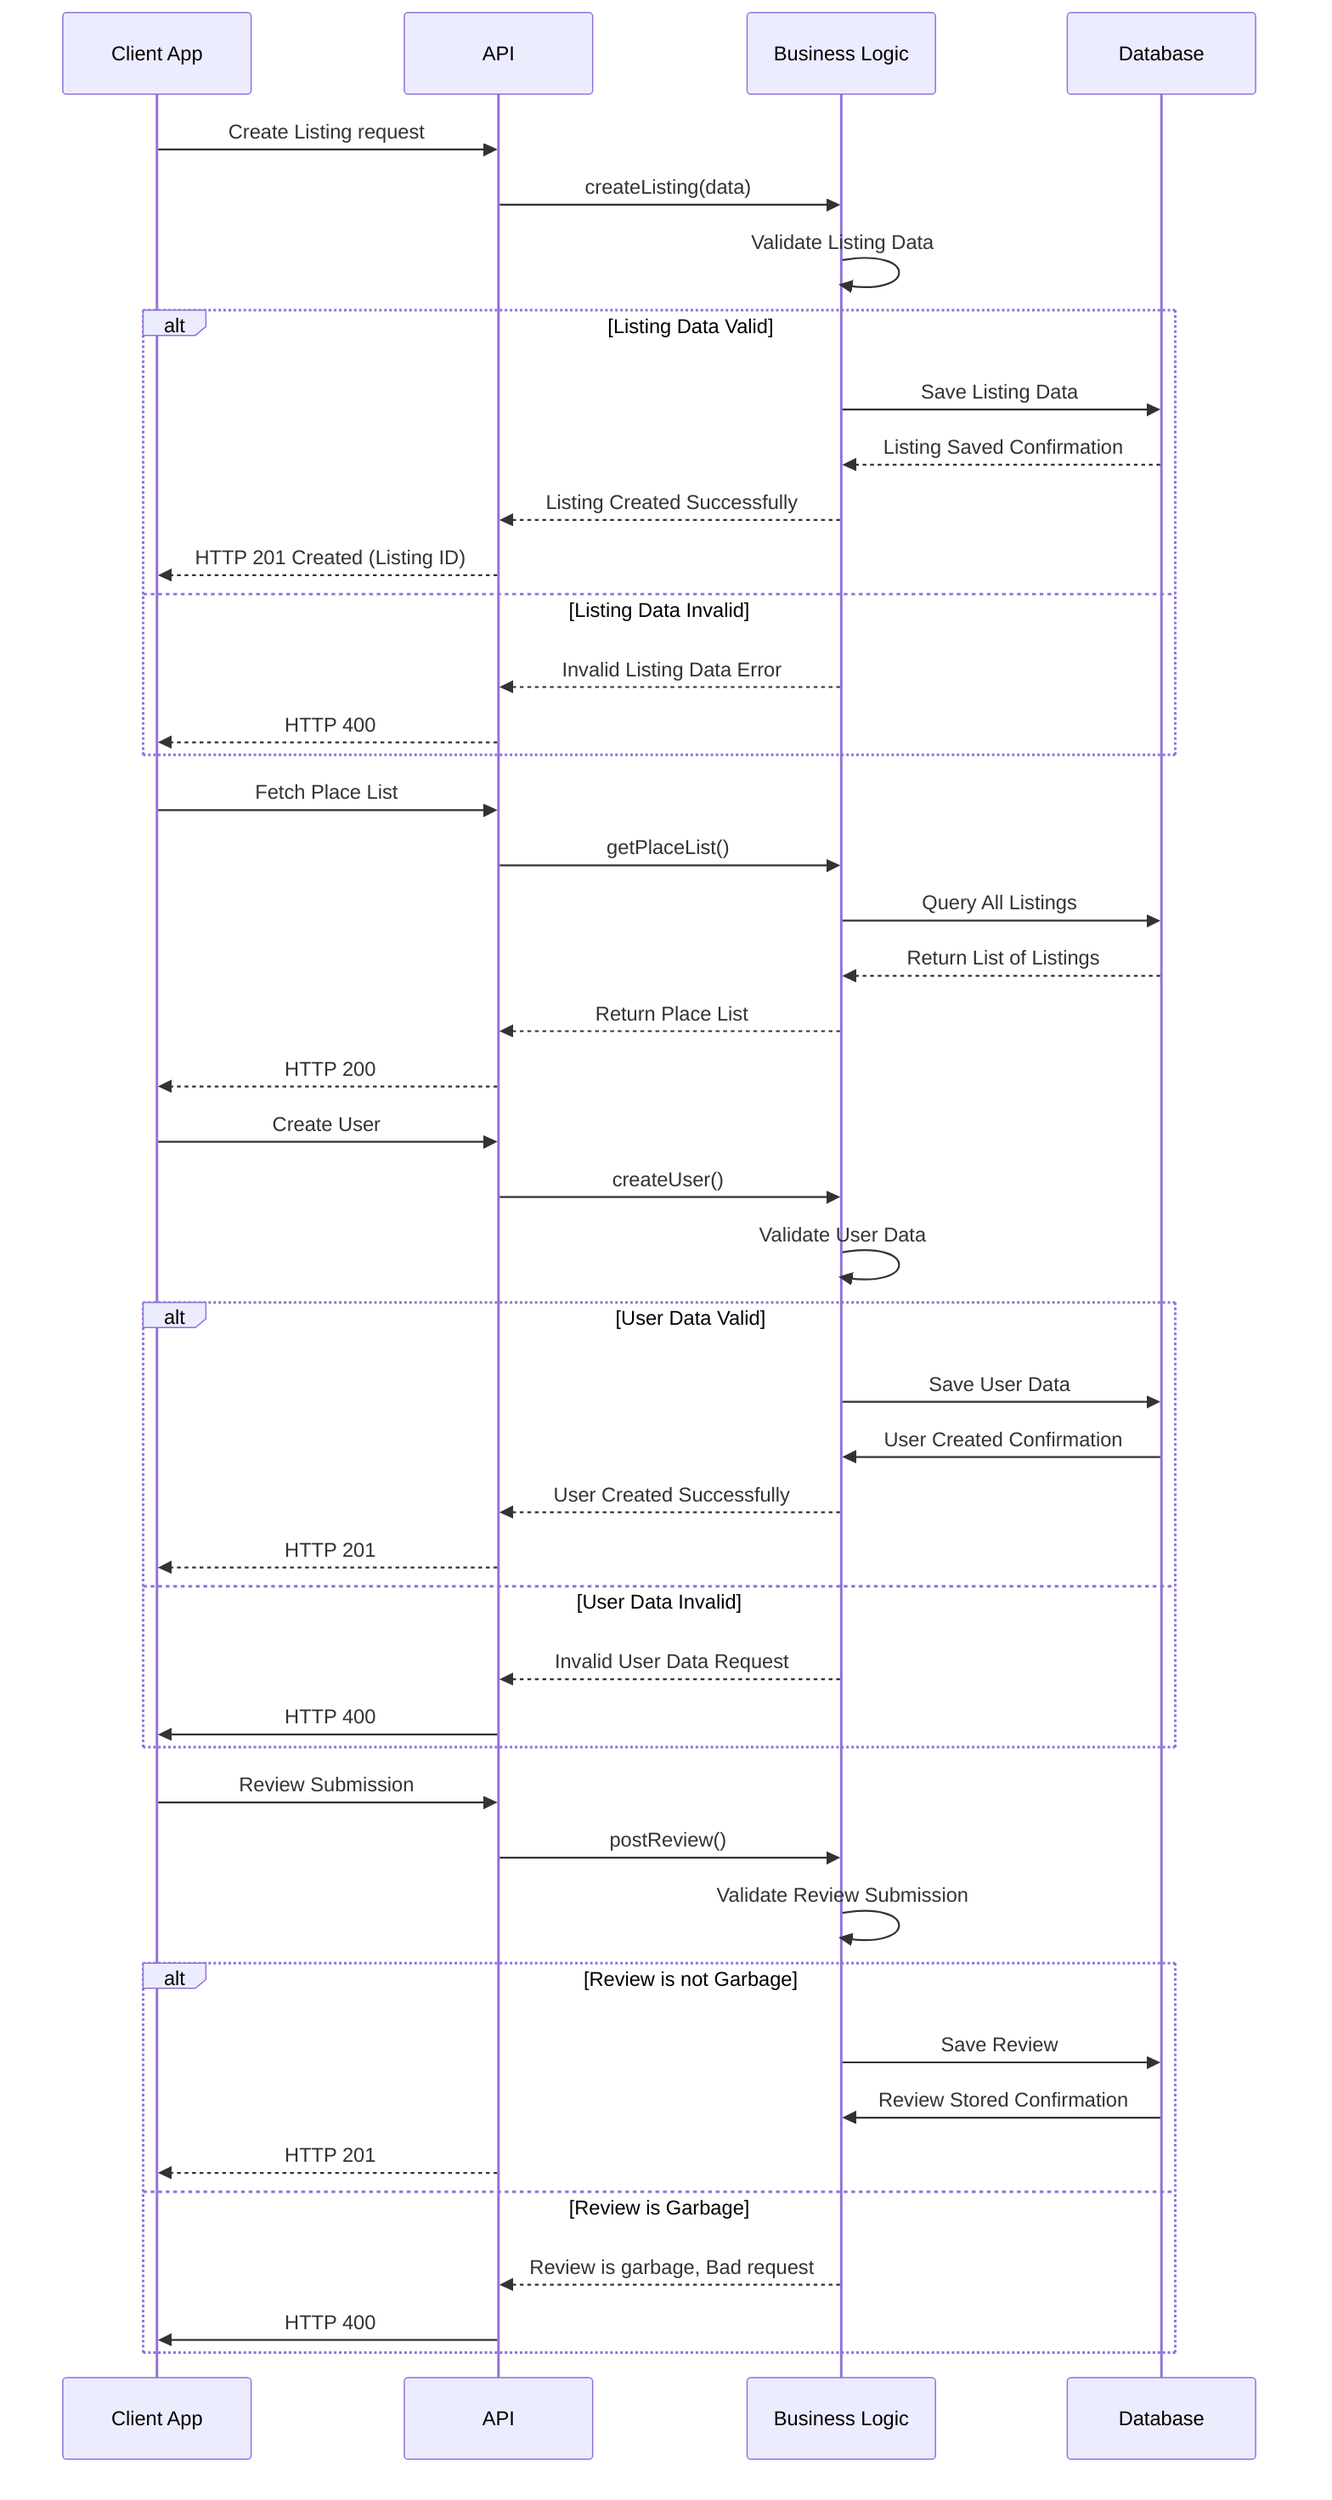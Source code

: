---
config:
  theme: default
---
sequenceDiagram
  participant ClientApp as Client App
  participant API as API
  participant BusinessLogic as Business Logic
  participant Database as Database
  ClientApp ->> API: Create Listing request
  API ->> BusinessLogic: createListing(data)
  BusinessLogic ->> BusinessLogic: Validate Listing Data
  alt Listing Data Valid
    BusinessLogic ->> Database: Save Listing Data
    Database -->> BusinessLogic: Listing Saved Confirmation
    BusinessLogic -->> API: Listing Created Successfully
    API -->> ClientApp: HTTP 201 Created (Listing ID)
  else Listing Data Invalid
    BusinessLogic -->> API: Invalid Listing Data Error
    API -->> ClientApp: HTTP 400
  end
  ClientApp ->> API: Fetch Place List
  API ->> BusinessLogic: getPlaceList()
  BusinessLogic ->> Database: Query All Listings
  Database -->> BusinessLogic: Return List of Listings
  BusinessLogic -->> API: Return Place List
  API -->> ClientApp: HTTP 200
  ClientApp ->> API: Create User
  API ->> BusinessLogic: createUser()
  BusinessLogic ->> BusinessLogic: Validate User Data
  alt User Data Valid
    BusinessLogic ->> Database: Save User Data
    Database ->> BusinessLogic: User Created Confirmation
    BusinessLogic -->> API: User Created Successfully
    API -->> ClientApp: HTTP 201
  else User Data Invalid
    BusinessLogic -->> API: Invalid User Data Request
    API ->> ClientApp: HTTP 400
  end
  ClientApp ->> API: Review Submission
  API ->> BusinessLogic: postReview()
  BusinessLogic ->> BusinessLogic: Validate Review Submission
  alt Review is not Garbage
    BusinessLogic ->> Database: Save Review
    Database ->> BusinessLogic: Review Stored Confirmation
    API -->> ClientApp: HTTP 201
  else Review is Garbage
    BusinessLogic -->> API: Review is garbage, Bad request
    API ->> ClientApp: HTTP 400
  end